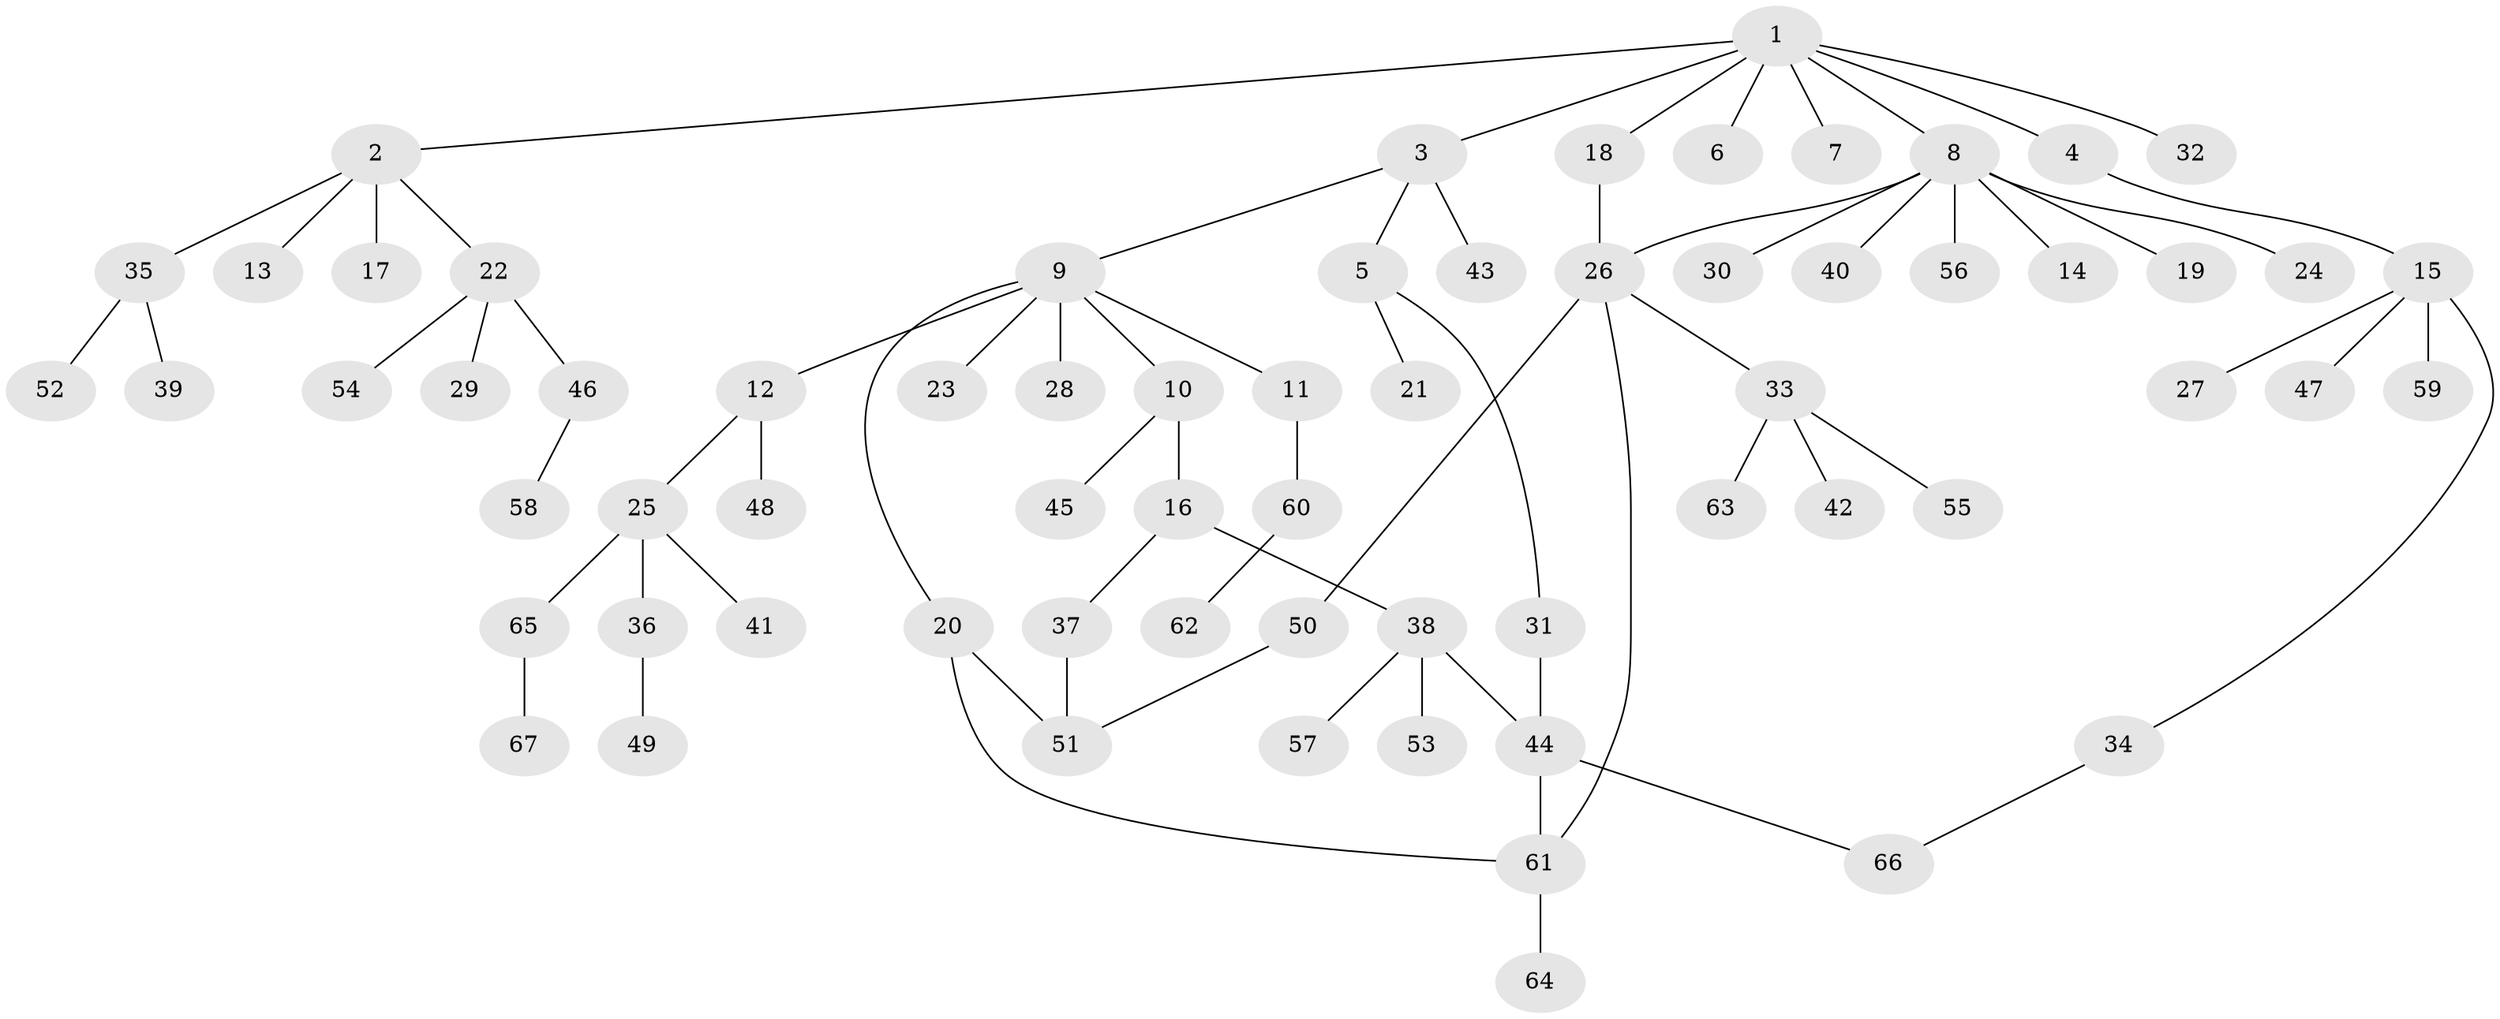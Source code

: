 // coarse degree distribution, {4: 0.0851063829787234, 1: 0.44680851063829785, 2: 0.2127659574468085, 6: 0.02127659574468085, 7: 0.0425531914893617, 3: 0.1702127659574468, 5: 0.02127659574468085}
// Generated by graph-tools (version 1.1) at 2025/36/03/04/25 23:36:02]
// undirected, 67 vertices, 73 edges
graph export_dot {
  node [color=gray90,style=filled];
  1;
  2;
  3;
  4;
  5;
  6;
  7;
  8;
  9;
  10;
  11;
  12;
  13;
  14;
  15;
  16;
  17;
  18;
  19;
  20;
  21;
  22;
  23;
  24;
  25;
  26;
  27;
  28;
  29;
  30;
  31;
  32;
  33;
  34;
  35;
  36;
  37;
  38;
  39;
  40;
  41;
  42;
  43;
  44;
  45;
  46;
  47;
  48;
  49;
  50;
  51;
  52;
  53;
  54;
  55;
  56;
  57;
  58;
  59;
  60;
  61;
  62;
  63;
  64;
  65;
  66;
  67;
  1 -- 2;
  1 -- 3;
  1 -- 4;
  1 -- 6;
  1 -- 7;
  1 -- 8;
  1 -- 18;
  1 -- 32;
  2 -- 13;
  2 -- 17;
  2 -- 22;
  2 -- 35;
  3 -- 5;
  3 -- 9;
  3 -- 43;
  4 -- 15;
  5 -- 21;
  5 -- 31;
  8 -- 14;
  8 -- 19;
  8 -- 24;
  8 -- 30;
  8 -- 40;
  8 -- 56;
  8 -- 26;
  9 -- 10;
  9 -- 11;
  9 -- 12;
  9 -- 20;
  9 -- 23;
  9 -- 28;
  10 -- 16;
  10 -- 45;
  11 -- 60;
  12 -- 25;
  12 -- 48;
  15 -- 27;
  15 -- 34;
  15 -- 47;
  15 -- 59;
  16 -- 37;
  16 -- 38;
  18 -- 26;
  20 -- 51;
  20 -- 61;
  22 -- 29;
  22 -- 46;
  22 -- 54;
  25 -- 36;
  25 -- 41;
  25 -- 65;
  26 -- 33;
  26 -- 50;
  26 -- 61;
  31 -- 44;
  33 -- 42;
  33 -- 55;
  33 -- 63;
  34 -- 66;
  35 -- 39;
  35 -- 52;
  36 -- 49;
  37 -- 51;
  38 -- 53;
  38 -- 57;
  38 -- 44;
  44 -- 61;
  44 -- 66;
  46 -- 58;
  50 -- 51;
  60 -- 62;
  61 -- 64;
  65 -- 67;
}
